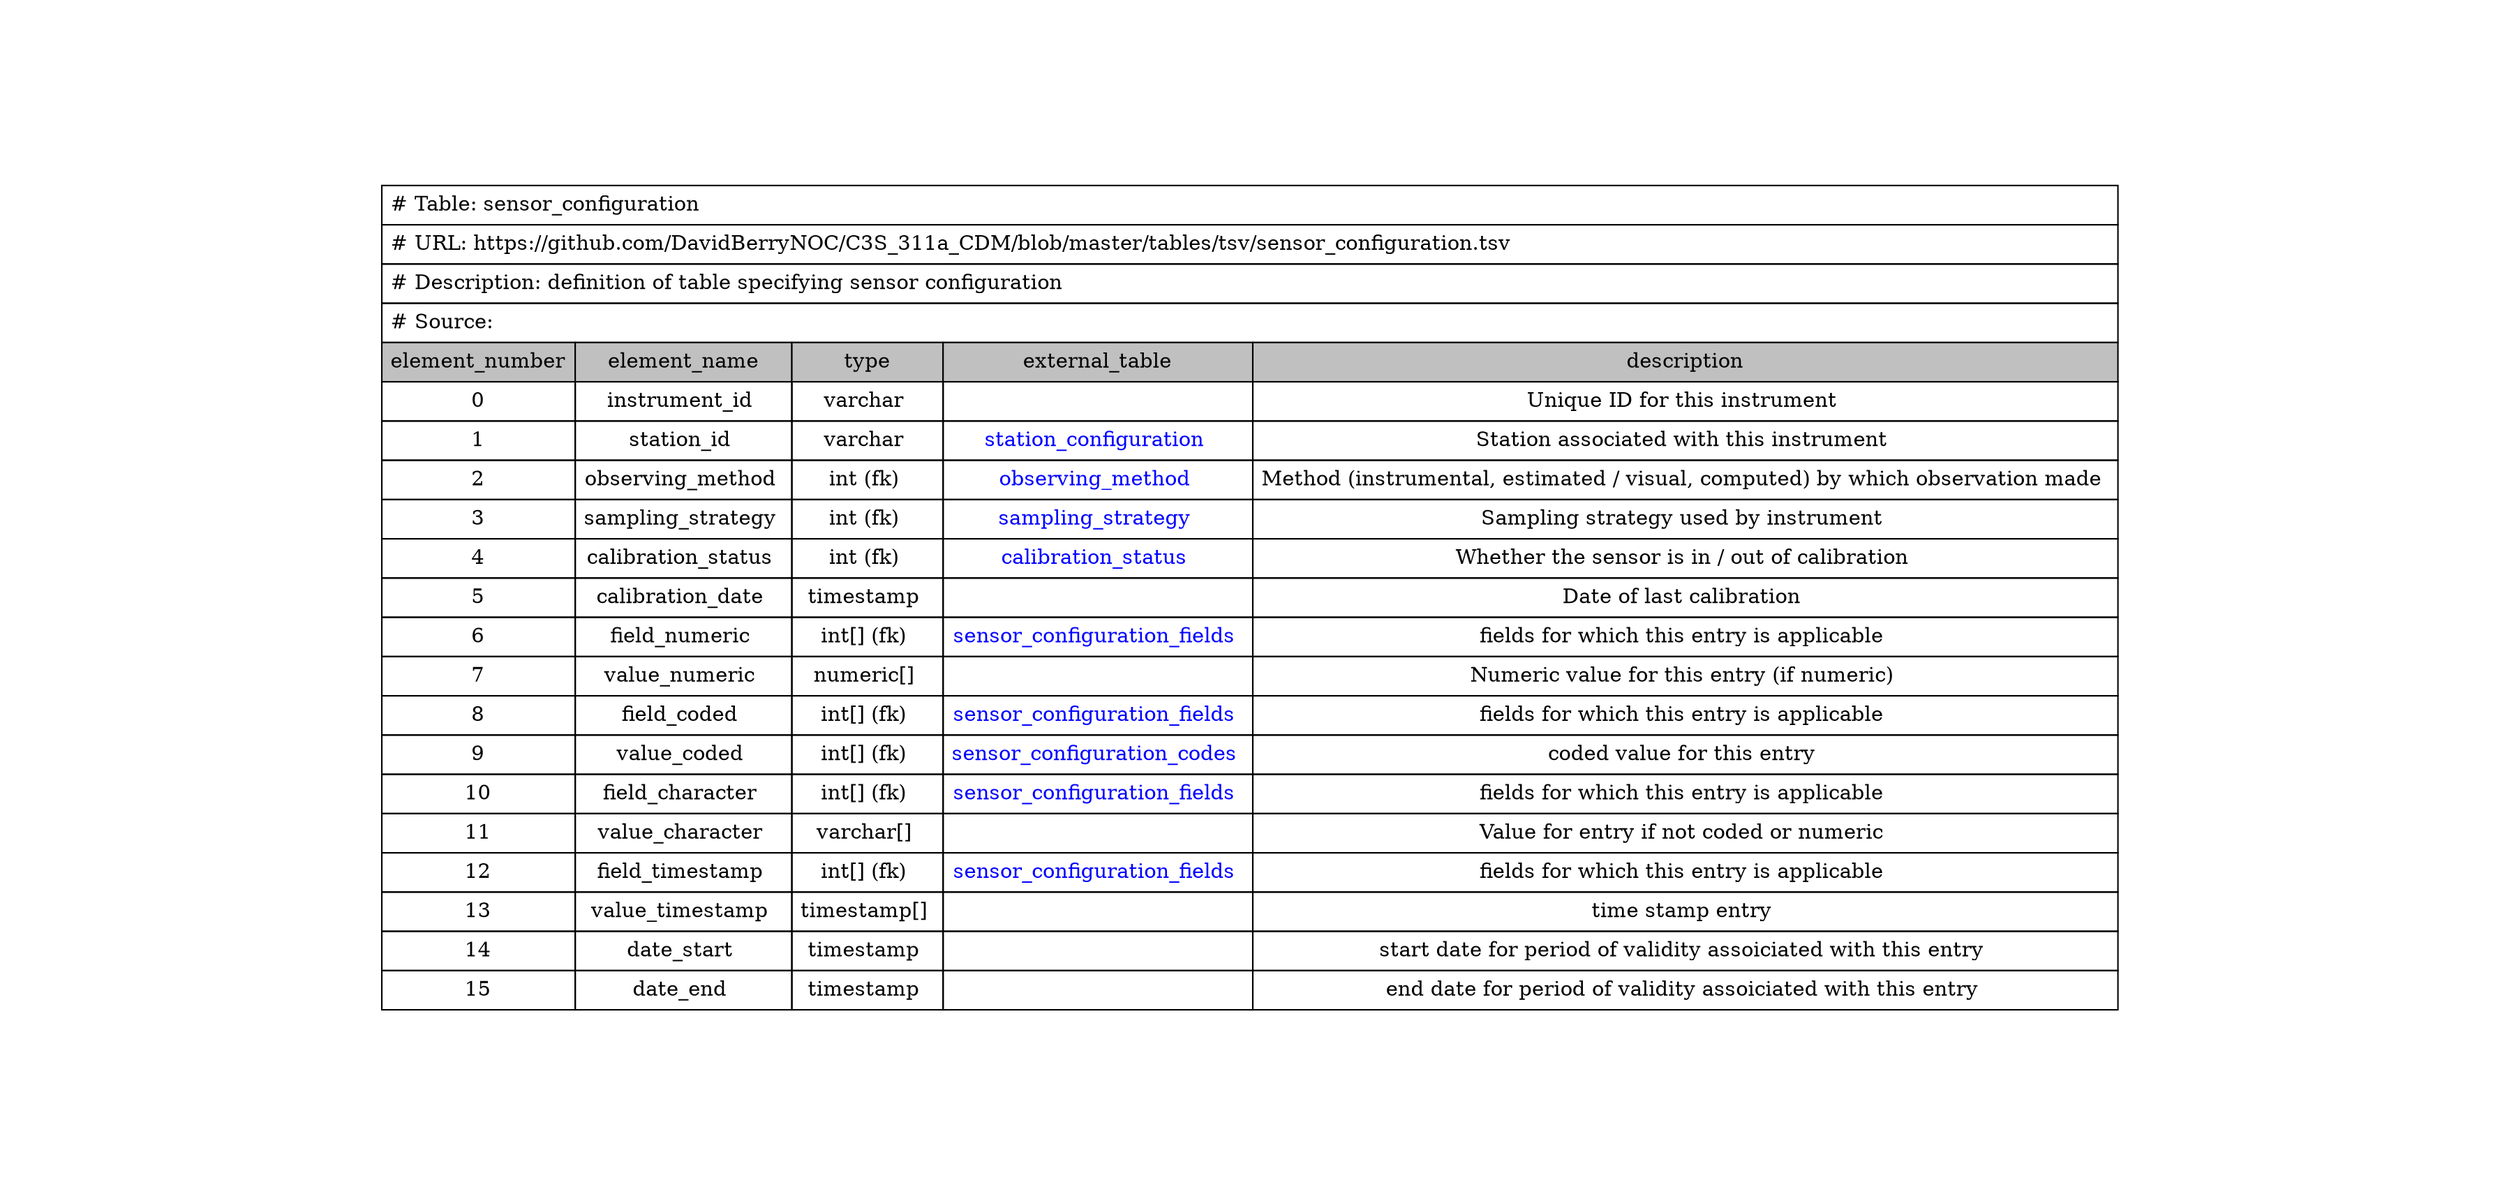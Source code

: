 digraph sensor_configuration {
node [color=white]
sensor_configuration [label=<<TABLE BORDER="0" CELLBORDER="1" CELLSPACING="0" CELLPADDING="5" COLOR="BLACK">
<TR><TD COLSPAN="5" ALIGN="left" PORT="head"># Table: sensor_configuration</TD></TR>
<TR><TD COLSPAN="5" ALIGN="left"># URL: https://github.com/DavidBerryNOC/C3S_311a_CDM/blob/master/tables/tsv/sensor_configuration.tsv</TD></TR>
<TR><TD ALIGN="left" COLSPAN="5"># Description: definition of table specifying sensor configuration</TD></TR>
<TR><TD ALIGN="left" COLSPAN="5"># Source:</TD></TR>
<TR><TD BGCOLOR="GRAY">element_number</TD><TD BGCOLOR="GRAY">element_name</TD><TD BGCOLOR="GRAY">type</TD><TD BGCOLOR="GRAY">external_table</TD><TD BGCOLOR="GRAY">description</TD></TR>
<TR><TD PORT="instrument_idL">0</TD><TD>instrument_id </TD><TD>varchar </TD><TD></TD><TD PORT="instrument_idR">Unique ID for this instrument </TD></TR>
<TR><TD PORT="station_idL">1</TD><TD>station_id </TD><TD>varchar </TD><TD HREF="https://github.com/DavidBerryNOC/C3S_311a_CDM/blob/master/tables/tsv/station_configuration.tsv"><FONT color="blue">station_configuration </FONT></TD><TD PORT="station_idR">Station associated with this instrument </TD></TR>
<TR><TD PORT="observing_methodL">2</TD><TD>observing_method </TD><TD>int (fk) </TD><TD HREF="https://github.com/DavidBerryNOC/C3S_311a_CDM/blob/master/tables/tsv/observing_method.tsv"><FONT color="blue">observing_method </FONT></TD><TD PORT="observing_methodR">Method (instrumental, estimated / visual, computed) by which observation made <BR/></TD></TR>
<TR><TD PORT="sampling_strategyL">3</TD><TD>sampling_strategy </TD><TD>int (fk) </TD><TD HREF="https://github.com/DavidBerryNOC/C3S_311a_CDM/blob/master/tables/tsv/sampling_strategy.tsv"><FONT color="blue">sampling_strategy </FONT></TD><TD PORT="sampling_strategyR">Sampling strategy used by instrument </TD></TR>
<TR><TD PORT="calibration_statusL">4</TD><TD>calibration_status </TD><TD>int (fk) </TD><TD HREF="https://github.com/DavidBerryNOC/C3S_311a_CDM/blob/master/tables/tsv/calibration_status.tsv"><FONT color="blue">calibration_status </FONT></TD><TD PORT="calibration_statusR">Whether the sensor is in / out of calibration </TD></TR>
<TR><TD PORT="calibration_dateL">5</TD><TD>calibration_date </TD><TD>timestamp </TD><TD></TD><TD PORT="calibration_dateR">Date of last calibration </TD></TR>
<TR><TD PORT="field_numericL">6</TD><TD>field_numeric </TD><TD>int[] (fk) </TD><TD HREF="https://github.com/DavidBerryNOC/C3S_311a_CDM/blob/master/tables/tsv/sensor_configuration_fields.tsv"><FONT color="blue">sensor_configuration_fields </FONT></TD><TD PORT="field_numericR">fields for which this entry is applicable </TD></TR>
<TR><TD PORT="value_numericL">7</TD><TD>value_numeric </TD><TD>numeric[] </TD><TD></TD><TD PORT="value_numericR">Numeric value for this entry (if numeric) </TD></TR>
<TR><TD PORT="field_codedL">8</TD><TD>field_coded </TD><TD>int[] (fk) </TD><TD HREF="https://github.com/DavidBerryNOC/C3S_311a_CDM/blob/master/tables/tsv/sensor_configuration_fields.tsv"><FONT color="blue">sensor_configuration_fields </FONT></TD><TD PORT="field_codedR">fields for which this entry is applicable </TD></TR>
<TR><TD PORT="value_codedL">9</TD><TD>value_coded </TD><TD>int[] (fk) </TD><TD HREF="https://github.com/DavidBerryNOC/C3S_311a_CDM/blob/master/tables/tsv/sensor_configuration_codes.tsv"><FONT color="blue">sensor_configuration_codes </FONT></TD><TD PORT="value_codedR">coded value for this entry </TD></TR>
<TR><TD PORT="field_characterL">10</TD><TD>field_character </TD><TD>int[] (fk) </TD><TD HREF="https://github.com/DavidBerryNOC/C3S_311a_CDM/blob/master/tables/tsv/sensor_configuration_fields.tsv"><FONT color="blue">sensor_configuration_fields </FONT></TD><TD PORT="field_characterR">fields for which this entry is applicable </TD></TR>
<TR><TD PORT="value_characterL">11</TD><TD>value_character </TD><TD>varchar[] </TD><TD></TD><TD PORT="value_characterR">Value for entry if not coded or numeric </TD></TR>
<TR><TD PORT="field_timestampL">12</TD><TD>field_timestamp </TD><TD>int[] (fk) </TD><TD HREF="https://github.com/DavidBerryNOC/C3S_311a_CDM/blob/master/tables/tsv/sensor_configuration_fields.tsv"><FONT color="blue">sensor_configuration_fields </FONT></TD><TD PORT="field_timestampR">fields for which this entry is applicable </TD></TR>
<TR><TD PORT="value_timestampL">13</TD><TD>value_timestamp </TD><TD>timestamp[] </TD><TD></TD><TD PORT="value_timestampR">time stamp entry </TD></TR>
<TR><TD PORT="date_startL">14</TD><TD>date_start </TD><TD>timestamp </TD><TD></TD><TD PORT="date_startR">start date for period of validity assoiciated with this entry <BR/></TD></TR>
<TR><TD PORT="date_endL">15</TD><TD>date_end </TD><TD>timestamp </TD><TD></TD><TD PORT="date_endR">end date for period of validity assoiciated with this entry <BR/></TD></TR>
</TABLE>>];
}

